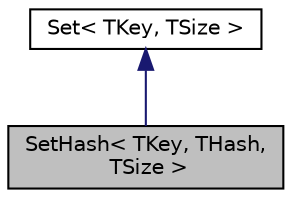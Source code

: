 digraph "SetHash&lt; TKey, THash, TSize &gt;"
{
  edge [fontname="Helvetica",fontsize="10",labelfontname="Helvetica",labelfontsize="10"];
  node [fontname="Helvetica",fontsize="10",shape=record];
  Node1 [label="SetHash\< TKey, THash,\l TSize \>",height=0.2,width=0.4,color="black", fillcolor="grey75", style="filled", fontcolor="black"];
  Node2 -> Node1 [dir="back",color="midnightblue",fontsize="10",style="solid",fontname="Helvetica"];
  Node2 [label="Set\< TKey, TSize \>",height=0.2,width=0.4,color="black", fillcolor="white", style="filled",URL="$classevo_1_1_set.html",tooltip="Associative container with unique values for fast lookup. "];
}
